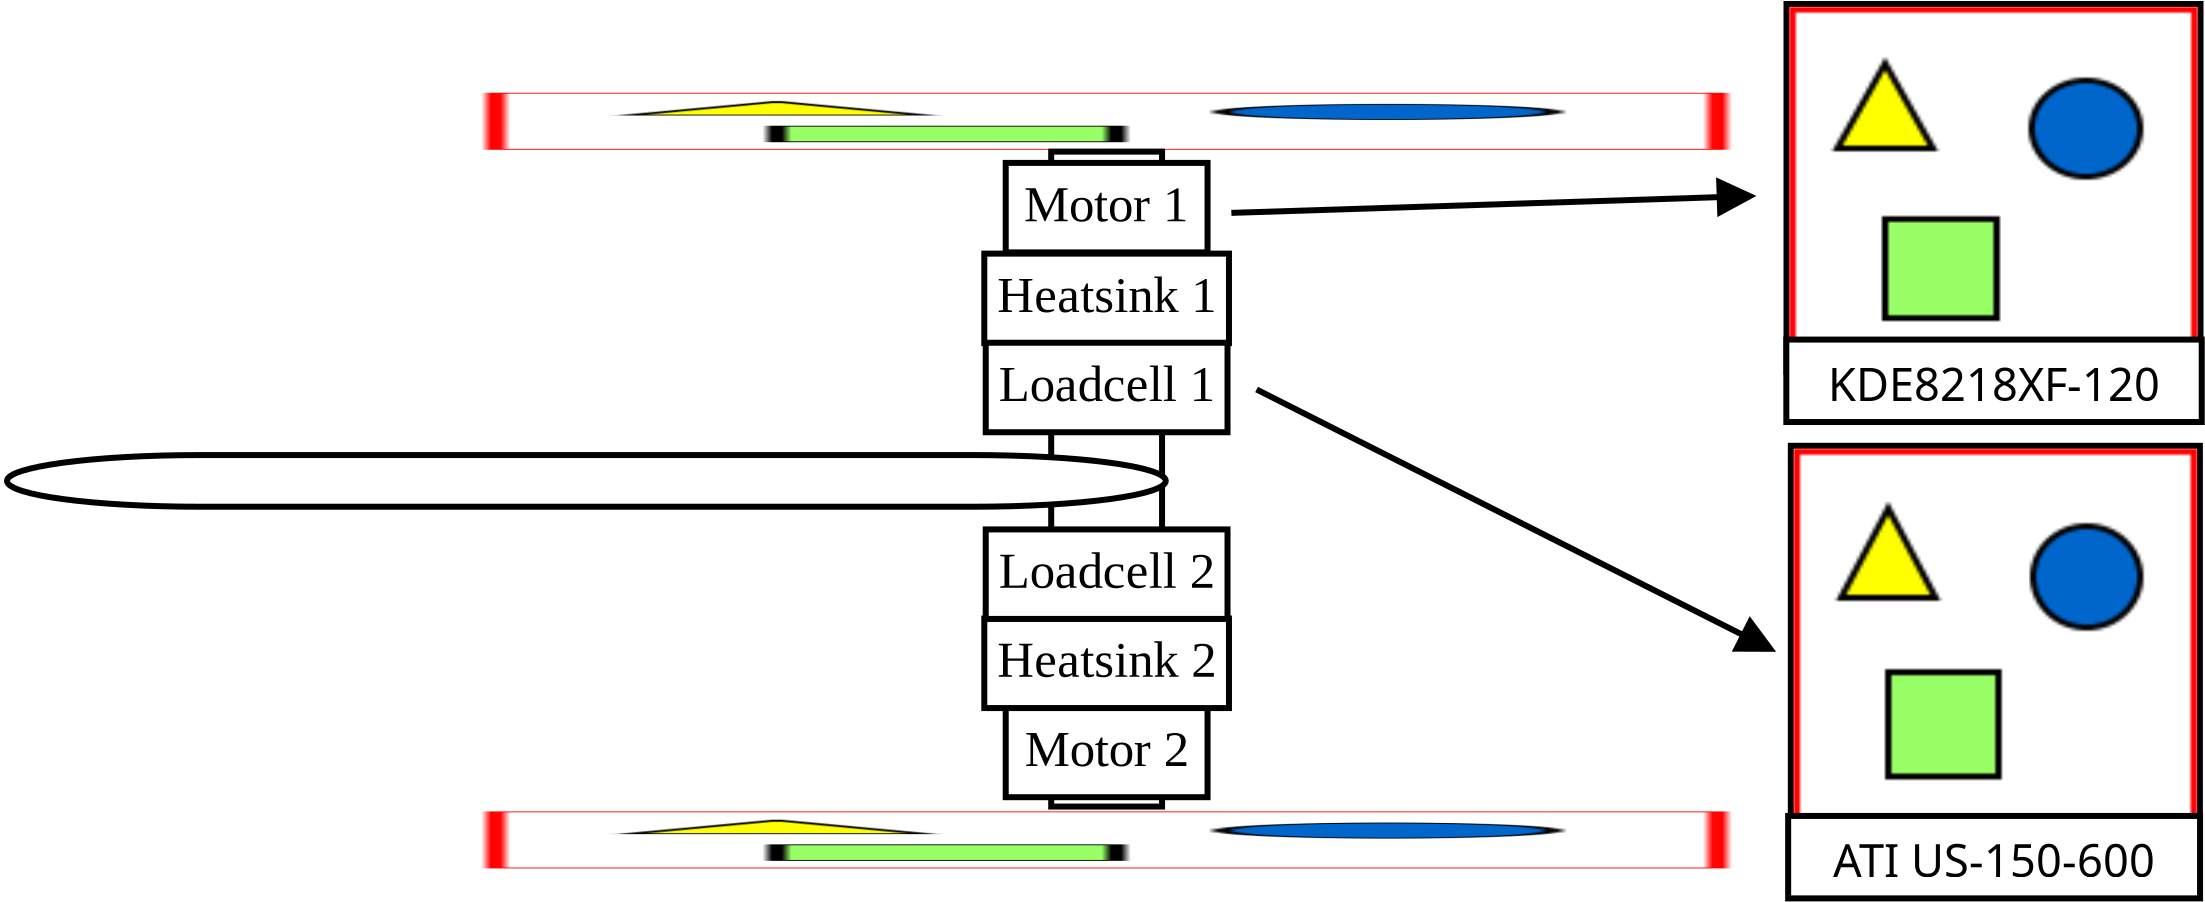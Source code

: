 <?xml version="1.0" encoding="UTF-8"?>
<dia:diagram xmlns:dia="http://www.lysator.liu.se/~alla/dia/">
  <dia:layer name="Background" visible="true" active="true">
    <dia:object type="Standard - Image" version="0" id="O0">
      <dia:attribute name="obj_pos">
        <dia:point val="67.32,17.801"/>
      </dia:attribute>
      <dia:attribute name="obj_bb">
        <dia:rectangle val="67.17,17.651;87.624,37.016"/>
      </dia:attribute>
      <dia:attribute name="elem_corner">
        <dia:point val="67.32,17.801"/>
      </dia:attribute>
      <dia:attribute name="elem_width">
        <dia:real val="20.154"/>
      </dia:attribute>
      <dia:attribute name="elem_height">
        <dia:real val="19.065"/>
      </dia:attribute>
      <dia:attribute name="border_width">
        <dia:real val="0.3"/>
      </dia:attribute>
      <dia:attribute name="draw_border">
        <dia:boolean val="true"/>
      </dia:attribute>
      <dia:attribute name="keep_aspect">
        <dia:boolean val="true"/>
      </dia:attribute>
      <dia:attribute name="file">
        <dia:string>#loadcell_ati_US-150-600.png#</dia:string>
      </dia:attribute>
    </dia:object>
    <dia:object type="Standard - Image" version="0" id="O1">
      <dia:attribute name="obj_pos">
        <dia:point val="1.935,0"/>
      </dia:attribute>
      <dia:attribute name="obj_bb">
        <dia:rectangle val="1.885,-0.05;64.035,2.9"/>
      </dia:attribute>
      <dia:attribute name="elem_corner">
        <dia:point val="1.935,0"/>
      </dia:attribute>
      <dia:attribute name="elem_width">
        <dia:real val="62.05"/>
      </dia:attribute>
      <dia:attribute name="elem_height">
        <dia:real val="2.85"/>
      </dia:attribute>
      <dia:attribute name="draw_border">
        <dia:boolean val="false"/>
      </dia:attribute>
      <dia:attribute name="keep_aspect">
        <dia:boolean val="true"/>
      </dia:attribute>
      <dia:attribute name="file">
        <dia:string>#kde_blades.png#</dia:string>
      </dia:attribute>
    </dia:object>
    <dia:object type="Standard - Image" version="0" id="O2">
      <dia:attribute name="obj_pos">
        <dia:point val="1.935,35.932"/>
      </dia:attribute>
      <dia:attribute name="obj_bb">
        <dia:rectangle val="1.885,35.882;64.035,38.832"/>
      </dia:attribute>
      <dia:attribute name="elem_corner">
        <dia:point val="1.935,35.932"/>
      </dia:attribute>
      <dia:attribute name="elem_width">
        <dia:real val="62.05"/>
      </dia:attribute>
      <dia:attribute name="elem_height">
        <dia:real val="2.85"/>
      </dia:attribute>
      <dia:attribute name="draw_border">
        <dia:boolean val="false"/>
      </dia:attribute>
      <dia:attribute name="keep_aspect">
        <dia:boolean val="true"/>
      </dia:attribute>
      <dia:attribute name="file">
        <dia:string>#kde_blades.png#</dia:string>
      </dia:attribute>
    </dia:object>
    <dia:object type="Standard - Image" version="0" id="O3">
      <dia:attribute name="obj_pos">
        <dia:point val="67.104,-4.289"/>
      </dia:attribute>
      <dia:attribute name="obj_bb">
        <dia:rectangle val="66.954,-4.439;87.654,13.961"/>
      </dia:attribute>
      <dia:attribute name="elem_corner">
        <dia:point val="67.104,-4.289"/>
      </dia:attribute>
      <dia:attribute name="elem_width">
        <dia:real val="20.4"/>
      </dia:attribute>
      <dia:attribute name="elem_height">
        <dia:real val="18.1"/>
      </dia:attribute>
      <dia:attribute name="border_width">
        <dia:real val="0.3"/>
      </dia:attribute>
      <dia:attribute name="draw_border">
        <dia:boolean val="true"/>
      </dia:attribute>
      <dia:attribute name="keep_aspect">
        <dia:boolean val="true"/>
      </dia:attribute>
      <dia:attribute name="file">
        <dia:string>#kde_motor.png#</dia:string>
      </dia:attribute>
    </dia:object>
    <dia:object type="Flowchart - Box" version="0" id="O4">
      <dia:attribute name="obj_pos">
        <dia:point val="30.189,2.943"/>
      </dia:attribute>
      <dia:attribute name="obj_bb">
        <dia:rectangle val="30.038,2.793;35.881,35.839"/>
      </dia:attribute>
      <dia:attribute name="elem_corner">
        <dia:point val="30.189,2.943"/>
      </dia:attribute>
      <dia:attribute name="elem_width">
        <dia:real val="5.543"/>
      </dia:attribute>
      <dia:attribute name="elem_height">
        <dia:real val="32.746"/>
      </dia:attribute>
      <dia:attribute name="border_width">
        <dia:real val="0.3"/>
      </dia:attribute>
      <dia:attribute name="show_background">
        <dia:boolean val="true"/>
      </dia:attribute>
      <dia:attribute name="padding">
        <dia:real val="0.5"/>
      </dia:attribute>
      <dia:attribute name="text">
        <dia:composite type="text">
          <dia:attribute name="string">
            <dia:string>##</dia:string>
          </dia:attribute>
          <dia:attribute name="font">
            <dia:font family="Times New Roman" style="0" name="Times-Roman"/>
          </dia:attribute>
          <dia:attribute name="height">
            <dia:real val="3.175"/>
          </dia:attribute>
          <dia:attribute name="pos">
            <dia:point val="32.96,19.991"/>
          </dia:attribute>
          <dia:attribute name="color">
            <dia:color val="#000000"/>
          </dia:attribute>
          <dia:attribute name="alignment">
            <dia:enum val="1"/>
          </dia:attribute>
        </dia:composite>
      </dia:attribute>
    </dia:object>
    <dia:object type="Flowchart - Box" version="0" id="O5">
      <dia:attribute name="obj_pos">
        <dia:point val="27.915,3.506"/>
      </dia:attribute>
      <dia:attribute name="obj_bb">
        <dia:rectangle val="27.765,3.356;38.155,8.131"/>
      </dia:attribute>
      <dia:attribute name="elem_corner">
        <dia:point val="27.915,3.506"/>
      </dia:attribute>
      <dia:attribute name="elem_width">
        <dia:real val="10.091"/>
      </dia:attribute>
      <dia:attribute name="elem_height">
        <dia:real val="4.475"/>
      </dia:attribute>
      <dia:attribute name="border_width">
        <dia:real val="0.3"/>
      </dia:attribute>
      <dia:attribute name="show_background">
        <dia:boolean val="true"/>
      </dia:attribute>
      <dia:attribute name="padding">
        <dia:real val="0.5"/>
      </dia:attribute>
      <dia:attribute name="text">
        <dia:composite type="text">
          <dia:attribute name="string">
            <dia:string>#Motor 1#</dia:string>
          </dia:attribute>
          <dia:attribute name="font">
            <dia:font family="Times New Roman" style="0" name="Times-Roman"/>
          </dia:attribute>
          <dia:attribute name="height">
            <dia:real val="3.175"/>
          </dia:attribute>
          <dia:attribute name="pos">
            <dia:point val="32.96,6.419"/>
          </dia:attribute>
          <dia:attribute name="color">
            <dia:color val="#000000"/>
          </dia:attribute>
          <dia:attribute name="alignment">
            <dia:enum val="1"/>
          </dia:attribute>
        </dia:composite>
      </dia:attribute>
    </dia:object>
    <dia:object type="Flowchart - Box" version="0" id="O6">
      <dia:attribute name="obj_pos">
        <dia:point val="27.915,30.746"/>
      </dia:attribute>
      <dia:attribute name="obj_bb">
        <dia:rectangle val="27.765,30.596;38.155,35.371"/>
      </dia:attribute>
      <dia:attribute name="elem_corner">
        <dia:point val="27.915,30.746"/>
      </dia:attribute>
      <dia:attribute name="elem_width">
        <dia:real val="10.091"/>
      </dia:attribute>
      <dia:attribute name="elem_height">
        <dia:real val="4.475"/>
      </dia:attribute>
      <dia:attribute name="border_width">
        <dia:real val="0.3"/>
      </dia:attribute>
      <dia:attribute name="show_background">
        <dia:boolean val="true"/>
      </dia:attribute>
      <dia:attribute name="padding">
        <dia:real val="0.5"/>
      </dia:attribute>
      <dia:attribute name="text">
        <dia:composite type="text">
          <dia:attribute name="string">
            <dia:string>#Motor 2#</dia:string>
          </dia:attribute>
          <dia:attribute name="font">
            <dia:font family="Times New Roman" style="0" name="Times-Roman"/>
          </dia:attribute>
          <dia:attribute name="height">
            <dia:real val="3.175"/>
          </dia:attribute>
          <dia:attribute name="pos">
            <dia:point val="32.96,33.658"/>
          </dia:attribute>
          <dia:attribute name="color">
            <dia:color val="#000000"/>
          </dia:attribute>
          <dia:attribute name="alignment">
            <dia:enum val="1"/>
          </dia:attribute>
        </dia:composite>
      </dia:attribute>
    </dia:object>
    <dia:object type="Flowchart - Box" version="0" id="O7">
      <dia:attribute name="obj_pos">
        <dia:point val="26.844,26.289"/>
      </dia:attribute>
      <dia:attribute name="obj_bb">
        <dia:rectangle val="26.694,26.139;39.226,30.914"/>
      </dia:attribute>
      <dia:attribute name="elem_corner">
        <dia:point val="26.844,26.289"/>
      </dia:attribute>
      <dia:attribute name="elem_width">
        <dia:real val="12.233"/>
      </dia:attribute>
      <dia:attribute name="elem_height">
        <dia:real val="4.475"/>
      </dia:attribute>
      <dia:attribute name="border_width">
        <dia:real val="0.3"/>
      </dia:attribute>
      <dia:attribute name="show_background">
        <dia:boolean val="true"/>
      </dia:attribute>
      <dia:attribute name="padding">
        <dia:real val="0.5"/>
      </dia:attribute>
      <dia:attribute name="text">
        <dia:composite type="text">
          <dia:attribute name="string">
            <dia:string>#Heatsink 2#</dia:string>
          </dia:attribute>
          <dia:attribute name="font">
            <dia:font family="Times New Roman" style="0" name="Times-Roman"/>
          </dia:attribute>
          <dia:attribute name="height">
            <dia:real val="3.175"/>
          </dia:attribute>
          <dia:attribute name="pos">
            <dia:point val="32.96,29.202"/>
          </dia:attribute>
          <dia:attribute name="color">
            <dia:color val="#000000"/>
          </dia:attribute>
          <dia:attribute name="alignment">
            <dia:enum val="1"/>
          </dia:attribute>
        </dia:composite>
      </dia:attribute>
    </dia:object>
    <dia:object type="Flowchart - Box" version="0" id="O8">
      <dia:attribute name="obj_pos">
        <dia:point val="26.844,8.042"/>
      </dia:attribute>
      <dia:attribute name="obj_bb">
        <dia:rectangle val="26.694,7.892;39.226,12.667"/>
      </dia:attribute>
      <dia:attribute name="elem_corner">
        <dia:point val="26.844,8.042"/>
      </dia:attribute>
      <dia:attribute name="elem_width">
        <dia:real val="12.233"/>
      </dia:attribute>
      <dia:attribute name="elem_height">
        <dia:real val="4.475"/>
      </dia:attribute>
      <dia:attribute name="border_width">
        <dia:real val="0.3"/>
      </dia:attribute>
      <dia:attribute name="show_background">
        <dia:boolean val="true"/>
      </dia:attribute>
      <dia:attribute name="padding">
        <dia:real val="0.5"/>
      </dia:attribute>
      <dia:attribute name="text">
        <dia:composite type="text">
          <dia:attribute name="string">
            <dia:string>#Heatsink 1#</dia:string>
          </dia:attribute>
          <dia:attribute name="font">
            <dia:font family="Times New Roman" style="0" name="Times-Roman"/>
          </dia:attribute>
          <dia:attribute name="height">
            <dia:real val="3.175"/>
          </dia:attribute>
          <dia:attribute name="pos">
            <dia:point val="32.96,10.954"/>
          </dia:attribute>
          <dia:attribute name="color">
            <dia:color val="#000000"/>
          </dia:attribute>
          <dia:attribute name="alignment">
            <dia:enum val="1"/>
          </dia:attribute>
        </dia:composite>
      </dia:attribute>
    </dia:object>
    <dia:object type="Flowchart - Box" version="0" id="O9">
      <dia:attribute name="obj_pos">
        <dia:point val="26.915,12.498"/>
      </dia:attribute>
      <dia:attribute name="obj_bb">
        <dia:rectangle val="26.765,12.348;39.155,17.123"/>
      </dia:attribute>
      <dia:attribute name="elem_corner">
        <dia:point val="26.915,12.498"/>
      </dia:attribute>
      <dia:attribute name="elem_width">
        <dia:real val="12.09"/>
      </dia:attribute>
      <dia:attribute name="elem_height">
        <dia:real val="4.475"/>
      </dia:attribute>
      <dia:attribute name="border_width">
        <dia:real val="0.3"/>
      </dia:attribute>
      <dia:attribute name="show_background">
        <dia:boolean val="true"/>
      </dia:attribute>
      <dia:attribute name="padding">
        <dia:real val="0.5"/>
      </dia:attribute>
      <dia:attribute name="text">
        <dia:composite type="text">
          <dia:attribute name="string">
            <dia:string>#Loadcell 1#</dia:string>
          </dia:attribute>
          <dia:attribute name="font">
            <dia:font family="Times New Roman" style="0" name="Times-Roman"/>
          </dia:attribute>
          <dia:attribute name="height">
            <dia:real val="3.175"/>
          </dia:attribute>
          <dia:attribute name="pos">
            <dia:point val="32.96,15.411"/>
          </dia:attribute>
          <dia:attribute name="color">
            <dia:color val="#000000"/>
          </dia:attribute>
          <dia:attribute name="alignment">
            <dia:enum val="1"/>
          </dia:attribute>
        </dia:composite>
      </dia:attribute>
    </dia:object>
    <dia:object type="Flowchart - Box" version="0" id="O10">
      <dia:attribute name="obj_pos">
        <dia:point val="26.915,21.832"/>
      </dia:attribute>
      <dia:attribute name="obj_bb">
        <dia:rectangle val="26.765,21.682;39.155,26.457"/>
      </dia:attribute>
      <dia:attribute name="elem_corner">
        <dia:point val="26.915,21.832"/>
      </dia:attribute>
      <dia:attribute name="elem_width">
        <dia:real val="12.09"/>
      </dia:attribute>
      <dia:attribute name="elem_height">
        <dia:real val="4.475"/>
      </dia:attribute>
      <dia:attribute name="border_width">
        <dia:real val="0.3"/>
      </dia:attribute>
      <dia:attribute name="show_background">
        <dia:boolean val="true"/>
      </dia:attribute>
      <dia:attribute name="padding">
        <dia:real val="0.5"/>
      </dia:attribute>
      <dia:attribute name="text">
        <dia:composite type="text">
          <dia:attribute name="string">
            <dia:string>#Loadcell 2#</dia:string>
          </dia:attribute>
          <dia:attribute name="font">
            <dia:font family="Times New Roman" style="0" name="Times-Roman"/>
          </dia:attribute>
          <dia:attribute name="height">
            <dia:real val="3.175"/>
          </dia:attribute>
          <dia:attribute name="pos">
            <dia:point val="32.96,24.745"/>
          </dia:attribute>
          <dia:attribute name="color">
            <dia:color val="#000000"/>
          </dia:attribute>
          <dia:attribute name="alignment">
            <dia:enum val="1"/>
          </dia:attribute>
        </dia:composite>
      </dia:attribute>
    </dia:object>
    <dia:object type="Flowchart - Terminal" version="1" id="O11">
      <dia:attribute name="obj_pos">
        <dia:point val="-22.021,18.114"/>
      </dia:attribute>
      <dia:attribute name="obj_bb">
        <dia:rectangle val="-22.171,17.964;36.067,20.848"/>
      </dia:attribute>
      <dia:attribute name="meta">
        <dia:composite type="dict"/>
      </dia:attribute>
      <dia:attribute name="elem_corner">
        <dia:point val="-22.021,18.114"/>
      </dia:attribute>
      <dia:attribute name="elem_width">
        <dia:real val="57.938"/>
      </dia:attribute>
      <dia:attribute name="elem_height">
        <dia:real val="2.584"/>
      </dia:attribute>
      <dia:attribute name="line_width">
        <dia:real val="0.3"/>
      </dia:attribute>
      <dia:attribute name="line_colour">
        <dia:color val="#000000"/>
      </dia:attribute>
      <dia:attribute name="fill_colour">
        <dia:color val="#ffffff"/>
      </dia:attribute>
      <dia:attribute name="show_background">
        <dia:boolean val="true"/>
      </dia:attribute>
      <dia:attribute name="line_style">
        <dia:enum val="0"/>
        <dia:real val="1"/>
      </dia:attribute>
      <dia:attribute name="padding">
        <dia:real val="0.1"/>
      </dia:attribute>
      <dia:attribute name="text">
        <dia:composite type="text">
          <dia:attribute name="string">
            <dia:string>##</dia:string>
          </dia:attribute>
          <dia:attribute name="font">
            <dia:font family="sans" style="0" name="Helvetica"/>
          </dia:attribute>
          <dia:attribute name="height">
            <dia:real val="0.8"/>
          </dia:attribute>
          <dia:attribute name="pos">
            <dia:point val="6.948,19.606"/>
          </dia:attribute>
          <dia:attribute name="color">
            <dia:color val="#000000"/>
          </dia:attribute>
          <dia:attribute name="alignment">
            <dia:enum val="1"/>
          </dia:attribute>
        </dia:composite>
      </dia:attribute>
      <dia:attribute name="flip_horizontal">
        <dia:boolean val="false"/>
      </dia:attribute>
      <dia:attribute name="flip_vertical">
        <dia:boolean val="false"/>
      </dia:attribute>
      <dia:attribute name="subscale">
        <dia:real val="1"/>
      </dia:attribute>
    </dia:object>
    <dia:object type="Standard - Line" version="0" id="O12">
      <dia:attribute name="obj_pos">
        <dia:point val="39.197,6.005"/>
      </dia:attribute>
      <dia:attribute name="obj_bb">
        <dia:rectangle val="39.042,4.225;65.6,6.21"/>
      </dia:attribute>
      <dia:attribute name="conn_endpoints">
        <dia:point val="39.197,6.005"/>
        <dia:point val="65.264,5.164"/>
      </dia:attribute>
      <dia:attribute name="numcp">
        <dia:int val="1"/>
      </dia:attribute>
      <dia:attribute name="line_width">
        <dia:real val="0.3"/>
      </dia:attribute>
      <dia:attribute name="end_arrow">
        <dia:enum val="3"/>
      </dia:attribute>
      <dia:attribute name="end_arrow_length">
        <dia:real val="1.5"/>
      </dia:attribute>
      <dia:attribute name="end_arrow_width">
        <dia:real val="1.5"/>
      </dia:attribute>
    </dia:object>
    <dia:object type="Standard - Line" version="0" id="O13">
      <dia:attribute name="obj_pos">
        <dia:point val="40.458,14.835"/>
      </dia:attribute>
      <dia:attribute name="obj_bb">
        <dia:rectangle val="40.256,14.633;66.573,28.078"/>
      </dia:attribute>
      <dia:attribute name="conn_endpoints">
        <dia:point val="40.458,14.835"/>
        <dia:point val="66.273,27.869"/>
      </dia:attribute>
      <dia:attribute name="numcp">
        <dia:int val="1"/>
      </dia:attribute>
      <dia:attribute name="line_width">
        <dia:real val="0.3"/>
      </dia:attribute>
      <dia:attribute name="end_arrow">
        <dia:enum val="3"/>
      </dia:attribute>
      <dia:attribute name="end_arrow_length">
        <dia:real val="1.5"/>
      </dia:attribute>
      <dia:attribute name="end_arrow_width">
        <dia:real val="1.5"/>
      </dia:attribute>
    </dia:object>
    <dia:object type="Flowchart - Box" version="0" id="O14">
      <dia:attribute name="obj_pos">
        <dia:point val="66.946,12.34"/>
      </dia:attribute>
      <dia:attribute name="obj_bb">
        <dia:rectangle val="66.796,12.19;87.866,16.613"/>
      </dia:attribute>
      <dia:attribute name="elem_corner">
        <dia:point val="66.946,12.34"/>
      </dia:attribute>
      <dia:attribute name="elem_width">
        <dia:real val="20.77"/>
      </dia:attribute>
      <dia:attribute name="elem_height">
        <dia:real val="4.122"/>
      </dia:attribute>
      <dia:attribute name="border_width">
        <dia:real val="0.3"/>
      </dia:attribute>
      <dia:attribute name="show_background">
        <dia:boolean val="true"/>
      </dia:attribute>
      <dia:attribute name="padding">
        <dia:real val="0.5"/>
      </dia:attribute>
      <dia:attribute name="text">
        <dia:composite type="text">
          <dia:attribute name="string">
            <dia:string>#KDE8218XF-120#</dia:string>
          </dia:attribute>
          <dia:attribute name="font">
            <dia:font family="sans" style="0" name="Helvetica"/>
          </dia:attribute>
          <dia:attribute name="height">
            <dia:real val="2.822"/>
          </dia:attribute>
          <dia:attribute name="pos">
            <dia:point val="77.331,15.085"/>
          </dia:attribute>
          <dia:attribute name="color">
            <dia:color val="#000000"/>
          </dia:attribute>
          <dia:attribute name="alignment">
            <dia:enum val="1"/>
          </dia:attribute>
        </dia:composite>
      </dia:attribute>
    </dia:object>
    <dia:object type="Flowchart - Box" version="0" id="O15">
      <dia:attribute name="obj_pos">
        <dia:point val="67.037,36.158"/>
      </dia:attribute>
      <dia:attribute name="obj_bb">
        <dia:rectangle val="66.887,36.008;87.782,40.431"/>
      </dia:attribute>
      <dia:attribute name="elem_corner">
        <dia:point val="67.037,36.158"/>
      </dia:attribute>
      <dia:attribute name="elem_width">
        <dia:real val="20.595"/>
      </dia:attribute>
      <dia:attribute name="elem_height">
        <dia:real val="4.122"/>
      </dia:attribute>
      <dia:attribute name="border_width">
        <dia:real val="0.3"/>
      </dia:attribute>
      <dia:attribute name="show_background">
        <dia:boolean val="true"/>
      </dia:attribute>
      <dia:attribute name="padding">
        <dia:real val="0.5"/>
      </dia:attribute>
      <dia:attribute name="text">
        <dia:composite type="text">
          <dia:attribute name="string">
            <dia:string>#ATI US-150-600#</dia:string>
          </dia:attribute>
          <dia:attribute name="font">
            <dia:font family="sans" style="0" name="Helvetica"/>
          </dia:attribute>
          <dia:attribute name="height">
            <dia:real val="2.822"/>
          </dia:attribute>
          <dia:attribute name="pos">
            <dia:point val="77.335,38.903"/>
          </dia:attribute>
          <dia:attribute name="color">
            <dia:color val="#000000"/>
          </dia:attribute>
          <dia:attribute name="alignment">
            <dia:enum val="1"/>
          </dia:attribute>
        </dia:composite>
      </dia:attribute>
    </dia:object>
  </dia:layer>
</dia:diagram>
